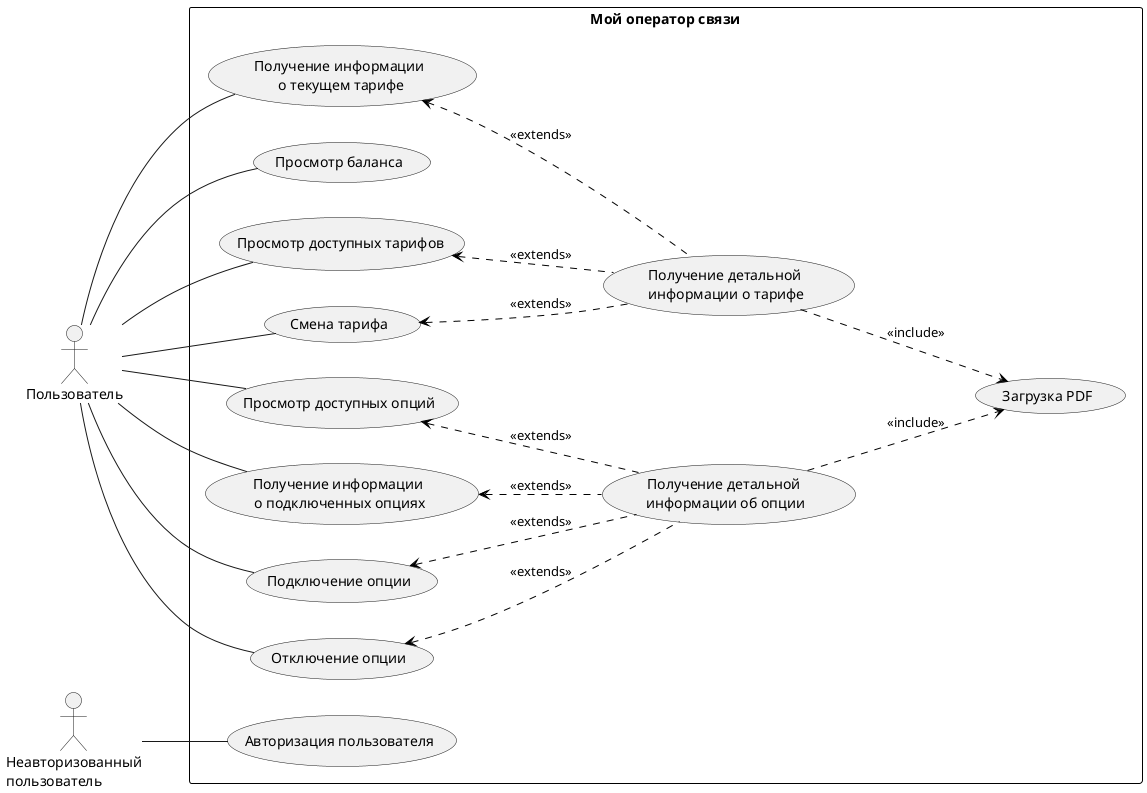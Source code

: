 @startuml

left to right direction

skinparam rectangle {
    BorderColor black
}

:Неавторизованный\nпользователь: as Unauthorised
:Пользователь: as User



rectangle "Мой оператор связи" {
    usecase (Авторизация пользователя) as Authorisation
    usecase (Просмотр баланса) as WievBalanse
    usecase (Получение информации\n о текущем тарифе) as WievUserTarif
    usecase (Просмотр доступных тарифов) as WievTarifs
    usecase (Смена тарифа) as ChangeTarif
    usecase (Получение детальной\n информации о тарифе) as FullInfoTarif
    usecase (Просмотр доступных опций) as WievOptins
    usecase (Получение информации\n о подключенных опциях) as InfoOptions
    usecase (Подключение опции) as AddOption
    usecase (Отключение опции) as DeleteOption
    usecase (Получение детальной\n информации об опции) as FullInfoOption
    usecase (Загрузка PDF) as PDF
}

Unauthorised -- Authorisation


User -left- WievBalanse
User -left- WievUserTarif
WievUserTarif <-- FullInfoTarif  #black;line.dashed;text:black : <<extends>>
User -right- WievTarifs
WievTarifs <-- FullInfoTarif  #black;line.dashed;text:black : <<extends>>
ChangeTarif <-- FullInfoTarif  #black;line.dashed;text:black : <<extends>>
User -- ChangeTarif
User -- WievOptins

FullInfoTarif --> PDF  #black;line.dashed;text:black : <<include>>
FullInfoOption --> PDF  #black;line.dashed;text:black : <<include>>

User -- InfoOptions
InfoOptions <-- FullInfoOption  #black;line.dashed;text:black : <<extends>>
WievOptins <-- FullInfoOption  #black;line.dashed;text:black : <<extends>>
AddOption <-- FullInfoOption  #black;line.dashed;text:black : <<extends>>
DeleteOption <-- FullInfoOption  #black;line.dashed;text:black : <<extends>>

User -- AddOption
User -- DeleteOption

@enduml

